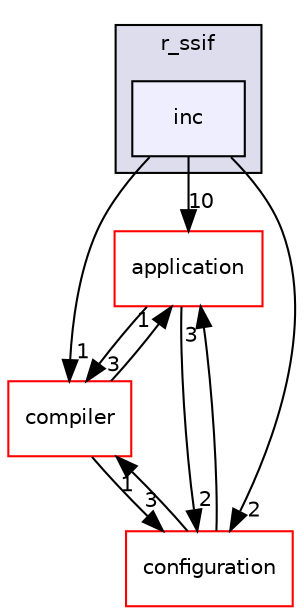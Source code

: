 digraph "inc" {
  compound=true
  node [ fontsize="10", fontname="Helvetica"];
  edge [ labelfontsize="10", labelfontname="Helvetica"];
  subgraph clusterdir_b8d8cea2198911cb510486825a2271b8 {
    graph [ bgcolor="#ddddee", pencolor="black", label="r_ssif" fontname="Helvetica", fontsize="10", URL="dir_b8d8cea2198911cb510486825a2271b8.html"]
  dir_e1c8647748f2712ea486406232c60a56 [shape=box, label="inc", style="filled", fillcolor="#eeeeff", pencolor="black", URL="dir_e1c8647748f2712ea486406232c60a56.html"];
  }
  dir_eda2a6d705da8f3400ffe9a7dcb90b30 [shape=box label="application" fillcolor="white" style="filled" color="red" URL="dir_eda2a6d705da8f3400ffe9a7dcb90b30.html"];
  dir_f029f3251b48bb3d01d309310e82fd9d [shape=box label="compiler" fillcolor="white" style="filled" color="red" URL="dir_f029f3251b48bb3d01d309310e82fd9d.html"];
  dir_95f7b9d4854ca187ae337d299db232bb [shape=box label="configuration" fillcolor="white" style="filled" color="red" URL="dir_95f7b9d4854ca187ae337d299db232bb.html"];
  dir_eda2a6d705da8f3400ffe9a7dcb90b30->dir_f029f3251b48bb3d01d309310e82fd9d [headlabel="3", labeldistance=1.5 headhref="dir_000002_000020.html"];
  dir_eda2a6d705da8f3400ffe9a7dcb90b30->dir_95f7b9d4854ca187ae337d299db232bb [headlabel="2", labeldistance=1.5 headhref="dir_000002_000009.html"];
  dir_f029f3251b48bb3d01d309310e82fd9d->dir_eda2a6d705da8f3400ffe9a7dcb90b30 [headlabel="1", labeldistance=1.5 headhref="dir_000020_000002.html"];
  dir_f029f3251b48bb3d01d309310e82fd9d->dir_95f7b9d4854ca187ae337d299db232bb [headlabel="3", labeldistance=1.5 headhref="dir_000020_000009.html"];
  dir_95f7b9d4854ca187ae337d299db232bb->dir_eda2a6d705da8f3400ffe9a7dcb90b30 [headlabel="3", labeldistance=1.5 headhref="dir_000009_000002.html"];
  dir_95f7b9d4854ca187ae337d299db232bb->dir_f029f3251b48bb3d01d309310e82fd9d [headlabel="1", labeldistance=1.5 headhref="dir_000009_000020.html"];
  dir_e1c8647748f2712ea486406232c60a56->dir_eda2a6d705da8f3400ffe9a7dcb90b30 [headlabel="10", labeldistance=1.5 headhref="dir_000008_000002.html"];
  dir_e1c8647748f2712ea486406232c60a56->dir_f029f3251b48bb3d01d309310e82fd9d [headlabel="1", labeldistance=1.5 headhref="dir_000008_000020.html"];
  dir_e1c8647748f2712ea486406232c60a56->dir_95f7b9d4854ca187ae337d299db232bb [headlabel="2", labeldistance=1.5 headhref="dir_000008_000009.html"];
}
